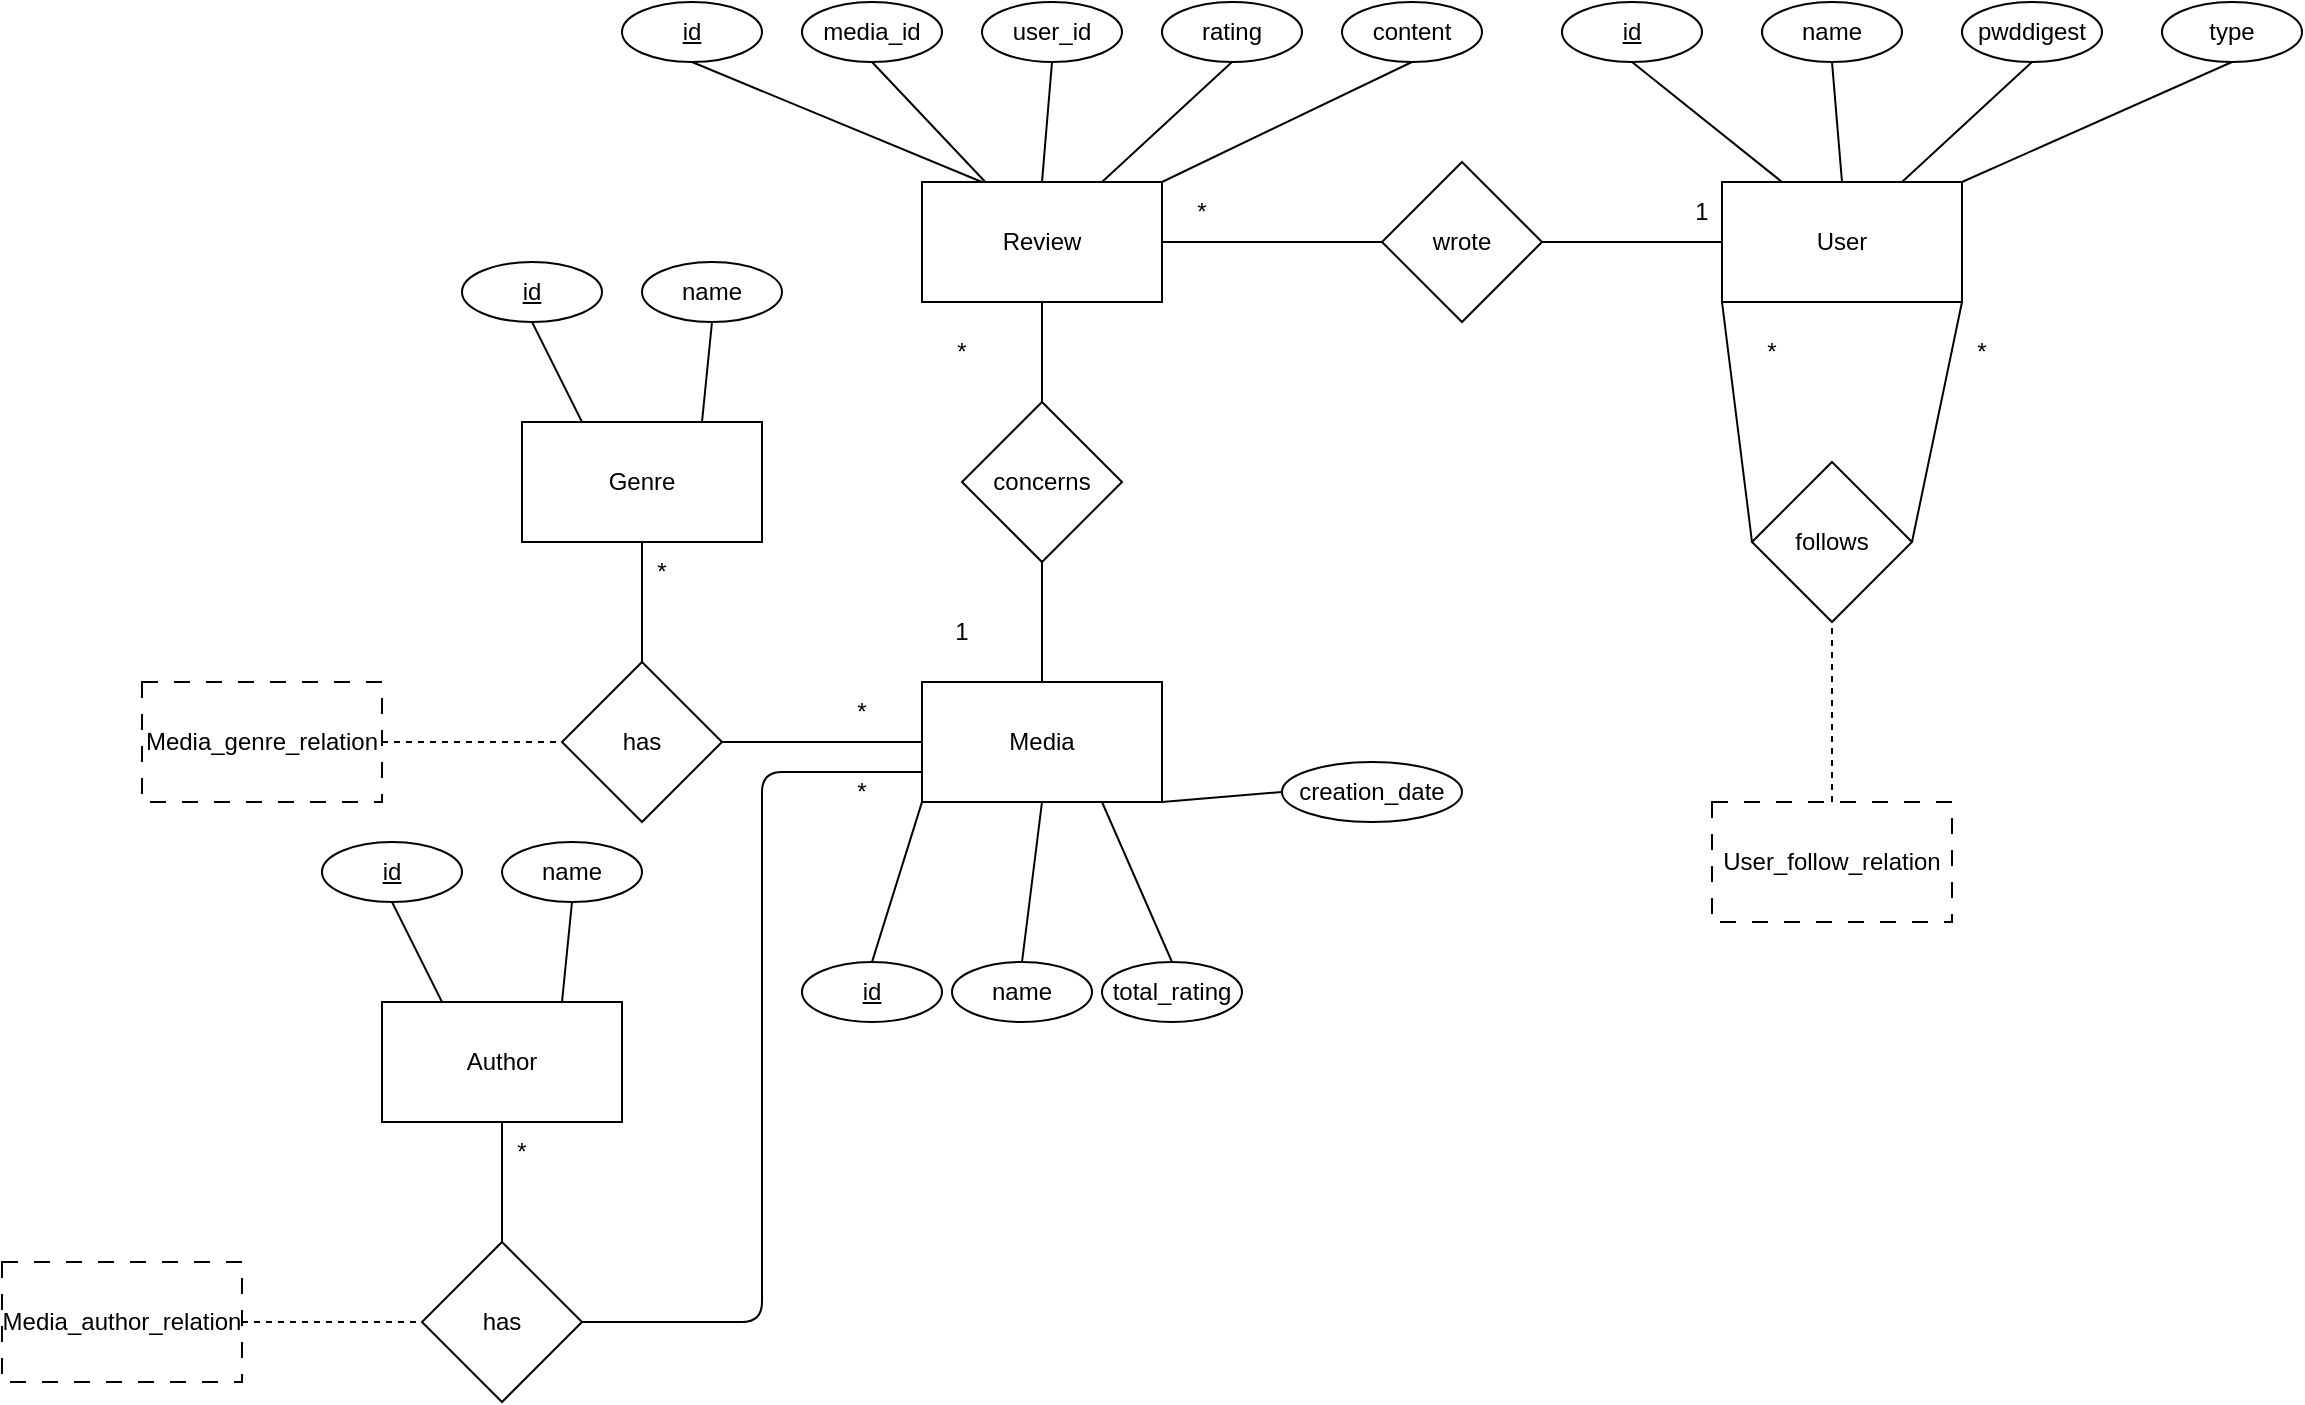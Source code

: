 <mxfile>
    <diagram id="mlj_GQ7auxg1G6nlFn4-" name="Page-1">
        <mxGraphModel dx="1672" dy="428" grid="1" gridSize="10" guides="1" tooltips="1" connect="1" arrows="1" fold="1" page="1" pageScale="1" pageWidth="850" pageHeight="1100" math="0" shadow="0">
            <root>
                <mxCell id="0"/>
                <mxCell id="1" parent="0"/>
                <mxCell id="2" value="User" style="rounded=0;whiteSpace=wrap;html=1;" parent="1" vertex="1">
                    <mxGeometry x="390" y="290" width="120" height="60" as="geometry"/>
                </mxCell>
                <mxCell id="3" value="&lt;u&gt;id&lt;/u&gt;" style="ellipse;whiteSpace=wrap;html=1;" parent="1" vertex="1">
                    <mxGeometry x="310" y="200" width="70" height="30" as="geometry"/>
                </mxCell>
                <mxCell id="4" value="name" style="ellipse;whiteSpace=wrap;html=1;" parent="1" vertex="1">
                    <mxGeometry x="410" y="200" width="70" height="30" as="geometry"/>
                </mxCell>
                <mxCell id="5" value="pwddigest" style="ellipse;whiteSpace=wrap;html=1;" parent="1" vertex="1">
                    <mxGeometry x="510" y="200" width="70" height="30" as="geometry"/>
                </mxCell>
                <mxCell id="6" value="type" style="ellipse;whiteSpace=wrap;html=1;" parent="1" vertex="1">
                    <mxGeometry x="610" y="200" width="70" height="30" as="geometry"/>
                </mxCell>
                <mxCell id="7" value="" style="endArrow=none;html=1;entryX=0.5;entryY=1;entryDx=0;entryDy=0;exitX=1;exitY=0;exitDx=0;exitDy=0;" parent="1" source="2" target="6" edge="1">
                    <mxGeometry width="50" height="50" relative="1" as="geometry">
                        <mxPoint x="500" y="340" as="sourcePoint"/>
                        <mxPoint x="550" y="290" as="targetPoint"/>
                    </mxGeometry>
                </mxCell>
                <mxCell id="8" value="" style="endArrow=none;html=1;entryX=0.5;entryY=1;entryDx=0;entryDy=0;exitX=0.75;exitY=0;exitDx=0;exitDy=0;" parent="1" source="2" target="5" edge="1">
                    <mxGeometry width="50" height="50" relative="1" as="geometry">
                        <mxPoint x="500" y="340" as="sourcePoint"/>
                        <mxPoint x="550" y="290" as="targetPoint"/>
                    </mxGeometry>
                </mxCell>
                <mxCell id="9" value="" style="endArrow=none;html=1;entryX=0.5;entryY=1;entryDx=0;entryDy=0;exitX=0.5;exitY=0;exitDx=0;exitDy=0;" parent="1" source="2" target="4" edge="1">
                    <mxGeometry width="50" height="50" relative="1" as="geometry">
                        <mxPoint x="500" y="340" as="sourcePoint"/>
                        <mxPoint x="550" y="290" as="targetPoint"/>
                    </mxGeometry>
                </mxCell>
                <mxCell id="10" value="" style="endArrow=none;html=1;entryX=0.5;entryY=1;entryDx=0;entryDy=0;exitX=0.25;exitY=0;exitDx=0;exitDy=0;" parent="1" source="2" target="3" edge="1">
                    <mxGeometry width="50" height="50" relative="1" as="geometry">
                        <mxPoint x="345" y="300" as="sourcePoint"/>
                        <mxPoint x="340" y="240" as="targetPoint"/>
                    </mxGeometry>
                </mxCell>
                <mxCell id="20" value="Review" style="rounded=0;whiteSpace=wrap;html=1;" parent="1" vertex="1">
                    <mxGeometry x="-10" y="290" width="120" height="60" as="geometry"/>
                </mxCell>
                <mxCell id="21" value="&lt;u&gt;id&lt;/u&gt;" style="ellipse;whiteSpace=wrap;html=1;" parent="1" vertex="1">
                    <mxGeometry x="-160" y="200" width="70" height="30" as="geometry"/>
                </mxCell>
                <mxCell id="22" value="user_id" style="ellipse;whiteSpace=wrap;html=1;" parent="1" vertex="1">
                    <mxGeometry x="20" y="200" width="70" height="30" as="geometry"/>
                </mxCell>
                <mxCell id="23" value="rating" style="ellipse;whiteSpace=wrap;html=1;" parent="1" vertex="1">
                    <mxGeometry x="110" y="200" width="70" height="30" as="geometry"/>
                </mxCell>
                <mxCell id="24" value="content" style="ellipse;whiteSpace=wrap;html=1;" parent="1" vertex="1">
                    <mxGeometry x="200" y="200" width="70" height="30" as="geometry"/>
                </mxCell>
                <mxCell id="25" value="" style="endArrow=none;html=1;entryX=0.5;entryY=1;entryDx=0;entryDy=0;exitX=1;exitY=0;exitDx=0;exitDy=0;" parent="1" source="20" target="24" edge="1">
                    <mxGeometry width="50" height="50" relative="1" as="geometry">
                        <mxPoint x="100" y="340" as="sourcePoint"/>
                        <mxPoint x="150" y="290" as="targetPoint"/>
                    </mxGeometry>
                </mxCell>
                <mxCell id="26" value="" style="endArrow=none;html=1;entryX=0.5;entryY=1;entryDx=0;entryDy=0;exitX=0.75;exitY=0;exitDx=0;exitDy=0;" parent="1" source="20" target="23" edge="1">
                    <mxGeometry width="50" height="50" relative="1" as="geometry">
                        <mxPoint x="100" y="340" as="sourcePoint"/>
                        <mxPoint x="150" y="290" as="targetPoint"/>
                    </mxGeometry>
                </mxCell>
                <mxCell id="27" value="" style="endArrow=none;html=1;entryX=0.5;entryY=1;entryDx=0;entryDy=0;exitX=0.5;exitY=0;exitDx=0;exitDy=0;" parent="1" source="20" target="22" edge="1">
                    <mxGeometry width="50" height="50" relative="1" as="geometry">
                        <mxPoint x="100" y="340" as="sourcePoint"/>
                        <mxPoint x="150" y="290" as="targetPoint"/>
                    </mxGeometry>
                </mxCell>
                <mxCell id="28" value="" style="endArrow=none;html=1;entryX=0.5;entryY=1;entryDx=0;entryDy=0;exitX=0.25;exitY=0;exitDx=0;exitDy=0;" parent="1" source="20" target="21" edge="1">
                    <mxGeometry width="50" height="50" relative="1" as="geometry">
                        <mxPoint x="-55" y="300" as="sourcePoint"/>
                        <mxPoint x="-60" y="240" as="targetPoint"/>
                    </mxGeometry>
                </mxCell>
                <mxCell id="29" value="wrote" style="rhombus;whiteSpace=wrap;html=1;" parent="1" vertex="1">
                    <mxGeometry x="220" y="280" width="80" height="80" as="geometry"/>
                </mxCell>
                <mxCell id="31" value="" style="endArrow=none;html=1;entryX=0;entryY=0.5;entryDx=0;entryDy=0;exitX=1;exitY=0.5;exitDx=0;exitDy=0;" parent="1" source="29" target="2" edge="1">
                    <mxGeometry width="50" height="50" relative="1" as="geometry">
                        <mxPoint x="30" y="360" as="sourcePoint"/>
                        <mxPoint x="80" y="310" as="targetPoint"/>
                    </mxGeometry>
                </mxCell>
                <mxCell id="32" value="" style="endArrow=none;html=1;exitX=0;exitY=0.5;exitDx=0;exitDy=0;entryX=1;entryY=0.5;entryDx=0;entryDy=0;" parent="1" source="29" target="20" edge="1">
                    <mxGeometry width="50" height="50" relative="1" as="geometry">
                        <mxPoint x="370" y="340" as="sourcePoint"/>
                        <mxPoint x="420" y="290" as="targetPoint"/>
                    </mxGeometry>
                </mxCell>
                <mxCell id="33" value="media_id" style="ellipse;whiteSpace=wrap;html=1;" parent="1" vertex="1">
                    <mxGeometry x="-70" y="200" width="70" height="30" as="geometry"/>
                </mxCell>
                <mxCell id="34" value="" style="endArrow=none;html=1;exitX=0.5;exitY=1;exitDx=0;exitDy=0;" parent="1" source="33" target="20" edge="1">
                    <mxGeometry width="50" height="50" relative="1" as="geometry">
                        <mxPoint x="-40" y="270" as="sourcePoint"/>
                        <mxPoint x="10" y="220" as="targetPoint"/>
                    </mxGeometry>
                </mxCell>
                <mxCell id="35" value="1" style="text;html=1;strokeColor=none;fillColor=none;align=center;verticalAlign=middle;whiteSpace=wrap;rounded=0;" parent="1" vertex="1">
                    <mxGeometry x="350" y="290" width="60" height="30" as="geometry"/>
                </mxCell>
                <mxCell id="36" value="*" style="text;html=1;strokeColor=none;fillColor=none;align=center;verticalAlign=middle;whiteSpace=wrap;rounded=0;" parent="1" vertex="1">
                    <mxGeometry x="100" y="290" width="60" height="30" as="geometry"/>
                </mxCell>
                <mxCell id="37" value="Media" style="rounded=0;whiteSpace=wrap;html=1;" parent="1" vertex="1">
                    <mxGeometry x="-10" y="540" width="120" height="60" as="geometry"/>
                </mxCell>
                <mxCell id="38" value="&lt;u&gt;id&lt;/u&gt;" style="ellipse;whiteSpace=wrap;html=1;" parent="1" vertex="1">
                    <mxGeometry x="-70" y="680" width="70" height="30" as="geometry"/>
                </mxCell>
                <mxCell id="39" value="name" style="ellipse;whiteSpace=wrap;html=1;" parent="1" vertex="1">
                    <mxGeometry x="5" y="680" width="70" height="30" as="geometry"/>
                </mxCell>
                <mxCell id="40" value="total_rating" style="ellipse;whiteSpace=wrap;html=1;" parent="1" vertex="1">
                    <mxGeometry x="80" y="680" width="70" height="30" as="geometry"/>
                </mxCell>
                <mxCell id="43" value="" style="endArrow=none;html=1;entryX=0.5;entryY=0;entryDx=0;entryDy=0;exitX=0.75;exitY=1;exitDx=0;exitDy=0;" parent="1" source="37" target="40" edge="1">
                    <mxGeometry width="50" height="50" relative="1" as="geometry">
                        <mxPoint x="90" y="590" as="sourcePoint"/>
                        <mxPoint x="140" y="540" as="targetPoint"/>
                    </mxGeometry>
                </mxCell>
                <mxCell id="44" value="" style="endArrow=none;html=1;exitX=0.5;exitY=1;exitDx=0;exitDy=0;entryX=0.5;entryY=0;entryDx=0;entryDy=0;" parent="1" source="37" target="39" edge="1">
                    <mxGeometry width="50" height="50" relative="1" as="geometry">
                        <mxPoint x="90" y="590" as="sourcePoint"/>
                        <mxPoint x="30" y="510" as="targetPoint"/>
                    </mxGeometry>
                </mxCell>
                <mxCell id="45" value="" style="endArrow=none;html=1;entryX=0.5;entryY=0;entryDx=0;entryDy=0;exitX=0;exitY=1;exitDx=0;exitDy=0;" parent="1" source="37" target="38" edge="1">
                    <mxGeometry width="50" height="50" relative="1" as="geometry">
                        <mxPoint x="-65" y="550" as="sourcePoint"/>
                        <mxPoint x="-70" y="490" as="targetPoint"/>
                    </mxGeometry>
                </mxCell>
                <mxCell id="46" value="1" style="text;html=1;strokeColor=none;fillColor=none;align=center;verticalAlign=middle;whiteSpace=wrap;rounded=0;" parent="1" vertex="1">
                    <mxGeometry x="-20" y="500" width="60" height="30" as="geometry"/>
                </mxCell>
                <mxCell id="47" value="" style="endArrow=none;html=1;entryX=0.5;entryY=0;entryDx=0;entryDy=0;exitX=0.5;exitY=1;exitDx=0;exitDy=0;" parent="1" source="20" target="48" edge="1">
                    <mxGeometry width="50" height="50" relative="1" as="geometry">
                        <mxPoint x="280" y="570" as="sourcePoint"/>
                        <mxPoint x="330" y="520" as="targetPoint"/>
                    </mxGeometry>
                </mxCell>
                <mxCell id="48" value="concerns" style="rhombus;whiteSpace=wrap;html=1;" parent="1" vertex="1">
                    <mxGeometry x="10" y="400" width="80" height="80" as="geometry"/>
                </mxCell>
                <mxCell id="49" value="" style="endArrow=none;html=1;entryX=0.5;entryY=1;entryDx=0;entryDy=0;exitX=0.5;exitY=0;exitDx=0;exitDy=0;" parent="1" source="37" target="48" edge="1">
                    <mxGeometry width="50" height="50" relative="1" as="geometry">
                        <mxPoint x="120" y="530" as="sourcePoint"/>
                        <mxPoint x="170" y="480" as="targetPoint"/>
                    </mxGeometry>
                </mxCell>
                <mxCell id="50" value="User_follow_relation" style="rounded=0;whiteSpace=wrap;html=1;dashed=1;dashPattern=8 8;" parent="1" vertex="1">
                    <mxGeometry x="385" y="600" width="120" height="60" as="geometry"/>
                </mxCell>
                <mxCell id="51" value="*" style="text;html=1;strokeColor=none;fillColor=none;align=center;verticalAlign=middle;whiteSpace=wrap;rounded=0;" parent="1" vertex="1">
                    <mxGeometry x="-20" y="360" width="60" height="30" as="geometry"/>
                </mxCell>
                <mxCell id="52" value="follows" style="rhombus;whiteSpace=wrap;html=1;" parent="1" vertex="1">
                    <mxGeometry x="405" y="430" width="80" height="80" as="geometry"/>
                </mxCell>
                <mxCell id="53" value="" style="endArrow=none;html=1;entryX=1;entryY=1;entryDx=0;entryDy=0;exitX=1;exitY=0.5;exitDx=0;exitDy=0;" parent="1" source="52" target="2" edge="1">
                    <mxGeometry width="50" height="50" relative="1" as="geometry">
                        <mxPoint x="310" y="420" as="sourcePoint"/>
                        <mxPoint x="360" y="370" as="targetPoint"/>
                    </mxGeometry>
                </mxCell>
                <mxCell id="54" value="" style="endArrow=none;html=1;entryX=0;entryY=0.5;entryDx=0;entryDy=0;exitX=0;exitY=1;exitDx=0;exitDy=0;" parent="1" source="2" target="52" edge="1">
                    <mxGeometry width="50" height="50" relative="1" as="geometry">
                        <mxPoint x="360" y="500" as="sourcePoint"/>
                        <mxPoint x="410" y="450" as="targetPoint"/>
                    </mxGeometry>
                </mxCell>
                <mxCell id="55" value="" style="endArrow=none;html=1;entryX=0.5;entryY=1;entryDx=0;entryDy=0;exitX=0.5;exitY=0;exitDx=0;exitDy=0;dashed=1;" parent="1" source="50" target="52" edge="1">
                    <mxGeometry width="50" height="50" relative="1" as="geometry">
                        <mxPoint x="440" y="580" as="sourcePoint"/>
                        <mxPoint x="450" y="500" as="targetPoint"/>
                    </mxGeometry>
                </mxCell>
                <mxCell id="57" value="*" style="text;html=1;strokeColor=none;fillColor=none;align=center;verticalAlign=middle;whiteSpace=wrap;rounded=0;" parent="1" vertex="1">
                    <mxGeometry x="385" y="360" width="60" height="30" as="geometry"/>
                </mxCell>
                <mxCell id="58" value="*" style="text;html=1;strokeColor=none;fillColor=none;align=center;verticalAlign=middle;whiteSpace=wrap;rounded=0;" parent="1" vertex="1">
                    <mxGeometry x="490" y="360" width="60" height="30" as="geometry"/>
                </mxCell>
                <mxCell id="59" value="" style="endArrow=none;html=1;entryX=0;entryY=0.5;entryDx=0;entryDy=0;" parent="1" target="37" edge="1">
                    <mxGeometry width="50" height="50" relative="1" as="geometry">
                        <mxPoint x="-110" y="570" as="sourcePoint"/>
                        <mxPoint x="-50" y="510" as="targetPoint"/>
                    </mxGeometry>
                </mxCell>
                <mxCell id="60" value="has" style="rhombus;whiteSpace=wrap;html=1;" parent="1" vertex="1">
                    <mxGeometry x="-190" y="530" width="80" height="80" as="geometry"/>
                </mxCell>
                <mxCell id="62" value="Genre" style="rounded=0;whiteSpace=wrap;html=1;" parent="1" vertex="1">
                    <mxGeometry x="-210" y="410" width="120" height="60" as="geometry"/>
                </mxCell>
                <mxCell id="63" value="" style="endArrow=none;html=1;" parent="1" source="60" edge="1">
                    <mxGeometry width="50" height="50" relative="1" as="geometry">
                        <mxPoint x="-150" y="509.289" as="sourcePoint"/>
                        <mxPoint x="-150" y="470" as="targetPoint"/>
                    </mxGeometry>
                </mxCell>
                <mxCell id="64" value="*" style="text;html=1;strokeColor=none;fillColor=none;align=center;verticalAlign=middle;whiteSpace=wrap;rounded=0;" parent="1" vertex="1">
                    <mxGeometry x="-170" y="470" width="60" height="30" as="geometry"/>
                </mxCell>
                <mxCell id="65" value="*" style="text;html=1;strokeColor=none;fillColor=none;align=center;verticalAlign=middle;whiteSpace=wrap;rounded=0;" parent="1" vertex="1">
                    <mxGeometry x="-70" y="540" width="60" height="30" as="geometry"/>
                </mxCell>
                <mxCell id="66" value="" style="endArrow=none;dashed=1;html=1;" parent="1" edge="1">
                    <mxGeometry width="50" height="50" relative="1" as="geometry">
                        <mxPoint x="-280" y="570" as="sourcePoint"/>
                        <mxPoint x="-190" y="570" as="targetPoint"/>
                    </mxGeometry>
                </mxCell>
                <mxCell id="67" value="Media_genre_relation" style="rounded=0;whiteSpace=wrap;html=1;dashed=1;dashPattern=8 8;" parent="1" vertex="1">
                    <mxGeometry x="-400" y="540" width="120" height="60" as="geometry"/>
                </mxCell>
                <mxCell id="68" value="" style="endArrow=none;html=1;entryX=0.5;entryY=1;entryDx=0;entryDy=0;exitX=0.25;exitY=0;exitDx=0;exitDy=0;" parent="1" source="62" target="69" edge="1">
                    <mxGeometry width="50" height="50" relative="1" as="geometry">
                        <mxPoint x="-270" y="450" as="sourcePoint"/>
                        <mxPoint x="-340" y="170" as="targetPoint"/>
                    </mxGeometry>
                </mxCell>
                <mxCell id="69" value="&lt;u&gt;id&lt;/u&gt;" style="ellipse;whiteSpace=wrap;html=1;" parent="1" vertex="1">
                    <mxGeometry x="-240" y="330" width="70" height="30" as="geometry"/>
                </mxCell>
                <mxCell id="71" value="name" style="ellipse;whiteSpace=wrap;html=1;" parent="1" vertex="1">
                    <mxGeometry x="-150" y="330" width="70" height="30" as="geometry"/>
                </mxCell>
                <mxCell id="72" value="" style="endArrow=none;html=1;entryX=0.5;entryY=1;entryDx=0;entryDy=0;exitX=0.75;exitY=0;exitDx=0;exitDy=0;" parent="1" source="62" target="71" edge="1">
                    <mxGeometry width="50" height="50" relative="1" as="geometry">
                        <mxPoint x="-170" y="420.0" as="sourcePoint"/>
                        <mxPoint x="-330" y="180" as="targetPoint"/>
                    </mxGeometry>
                </mxCell>
                <mxCell id="79" value="creation_date" style="ellipse;whiteSpace=wrap;html=1;" vertex="1" parent="1">
                    <mxGeometry x="170" y="580" width="90" height="30" as="geometry"/>
                </mxCell>
                <mxCell id="82" value="" style="edgeStyle=none;orthogonalLoop=1;jettySize=auto;html=1;endArrow=none;endFill=0;entryX=0;entryY=0.5;entryDx=0;entryDy=0;exitX=1;exitY=1;exitDx=0;exitDy=0;" edge="1" parent="1" source="37" target="79">
                    <mxGeometry width="80" relative="1" as="geometry">
                        <mxPoint x="115.0" y="600.0" as="sourcePoint"/>
                        <mxPoint x="175.0" y="585.0" as="targetPoint"/>
                        <Array as="points"/>
                    </mxGeometry>
                </mxCell>
                <mxCell id="83" value="has" style="rhombus;whiteSpace=wrap;html=1;" vertex="1" parent="1">
                    <mxGeometry x="-260" y="820" width="80" height="80" as="geometry"/>
                </mxCell>
                <mxCell id="84" value="Author" style="rounded=0;whiteSpace=wrap;html=1;" vertex="1" parent="1">
                    <mxGeometry x="-280" y="700" width="120" height="60" as="geometry"/>
                </mxCell>
                <mxCell id="85" value="" style="endArrow=none;html=1;" edge="1" source="83" parent="1">
                    <mxGeometry width="50" height="50" relative="1" as="geometry">
                        <mxPoint x="-220" y="799.289" as="sourcePoint"/>
                        <mxPoint x="-220" y="760" as="targetPoint"/>
                    </mxGeometry>
                </mxCell>
                <mxCell id="86" value="*" style="text;html=1;strokeColor=none;fillColor=none;align=center;verticalAlign=middle;whiteSpace=wrap;rounded=0;" vertex="1" parent="1">
                    <mxGeometry x="-240" y="760" width="60" height="30" as="geometry"/>
                </mxCell>
                <mxCell id="87" value="" style="endArrow=none;dashed=1;html=1;" edge="1" parent="1">
                    <mxGeometry width="50" height="50" relative="1" as="geometry">
                        <mxPoint x="-350" y="860" as="sourcePoint"/>
                        <mxPoint x="-260" y="860" as="targetPoint"/>
                    </mxGeometry>
                </mxCell>
                <mxCell id="88" value="Media_author_relation" style="rounded=0;whiteSpace=wrap;html=1;dashed=1;dashPattern=8 8;" vertex="1" parent="1">
                    <mxGeometry x="-470" y="830" width="120" height="60" as="geometry"/>
                </mxCell>
                <mxCell id="89" value="" style="endArrow=none;html=1;entryX=0.5;entryY=1;entryDx=0;entryDy=0;exitX=0.25;exitY=0;exitDx=0;exitDy=0;" edge="1" source="84" target="90" parent="1">
                    <mxGeometry width="50" height="50" relative="1" as="geometry">
                        <mxPoint x="-340" y="740" as="sourcePoint"/>
                        <mxPoint x="-410" y="460" as="targetPoint"/>
                    </mxGeometry>
                </mxCell>
                <mxCell id="90" value="&lt;u&gt;id&lt;/u&gt;" style="ellipse;whiteSpace=wrap;html=1;" vertex="1" parent="1">
                    <mxGeometry x="-310" y="620" width="70" height="30" as="geometry"/>
                </mxCell>
                <mxCell id="91" value="name" style="ellipse;whiteSpace=wrap;html=1;" vertex="1" parent="1">
                    <mxGeometry x="-220" y="620" width="70" height="30" as="geometry"/>
                </mxCell>
                <mxCell id="92" value="" style="endArrow=none;html=1;entryX=0.5;entryY=1;entryDx=0;entryDy=0;exitX=0.75;exitY=0;exitDx=0;exitDy=0;" edge="1" source="84" target="91" parent="1">
                    <mxGeometry width="50" height="50" relative="1" as="geometry">
                        <mxPoint x="-240" y="710.0" as="sourcePoint"/>
                        <mxPoint x="-400" y="470" as="targetPoint"/>
                    </mxGeometry>
                </mxCell>
                <mxCell id="93" value="" style="endArrow=none;html=1;exitX=1;exitY=0.5;exitDx=0;exitDy=0;entryX=0;entryY=0.75;entryDx=0;entryDy=0;" edge="1" parent="1" source="83" target="37">
                    <mxGeometry width="50" height="50" relative="1" as="geometry">
                        <mxPoint x="-100" y="580" as="sourcePoint"/>
                        <mxPoint x="-40" y="590" as="targetPoint"/>
                        <Array as="points">
                            <mxPoint x="-90" y="860"/>
                            <mxPoint x="-90" y="585"/>
                        </Array>
                    </mxGeometry>
                </mxCell>
                <mxCell id="94" value="*" style="text;html=1;strokeColor=none;fillColor=none;align=center;verticalAlign=middle;whiteSpace=wrap;rounded=0;" vertex="1" parent="1">
                    <mxGeometry x="-70" y="580" width="60" height="30" as="geometry"/>
                </mxCell>
            </root>
        </mxGraphModel>
    </diagram>
</mxfile>